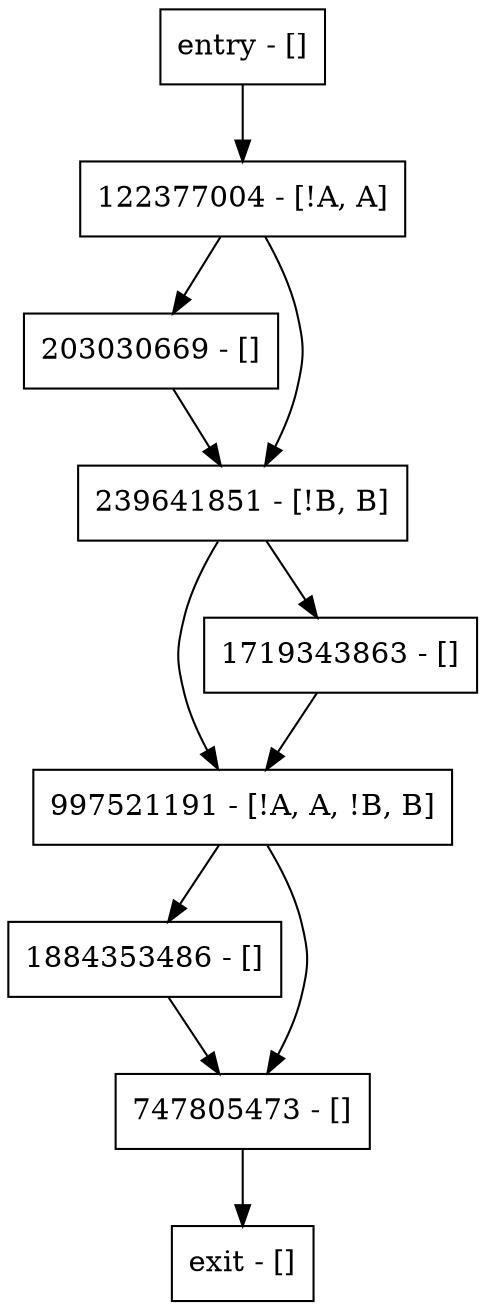 digraph main {
node [shape=record];
203030669 [label="203030669 - []"];
entry [label="entry - []"];
exit [label="exit - []"];
122377004 [label="122377004 - [!A, A]"];
997521191 [label="997521191 - [!A, A, !B, B]"];
1884353486 [label="1884353486 - []"];
747805473 [label="747805473 - []"];
1719343863 [label="1719343863 - []"];
239641851 [label="239641851 - [!B, B]"];
entry;
exit;
203030669 -> 239641851;
entry -> 122377004;
122377004 -> 203030669;
122377004 -> 239641851;
997521191 -> 1884353486;
997521191 -> 747805473;
1884353486 -> 747805473;
747805473 -> exit;
1719343863 -> 997521191;
239641851 -> 997521191;
239641851 -> 1719343863;
}
